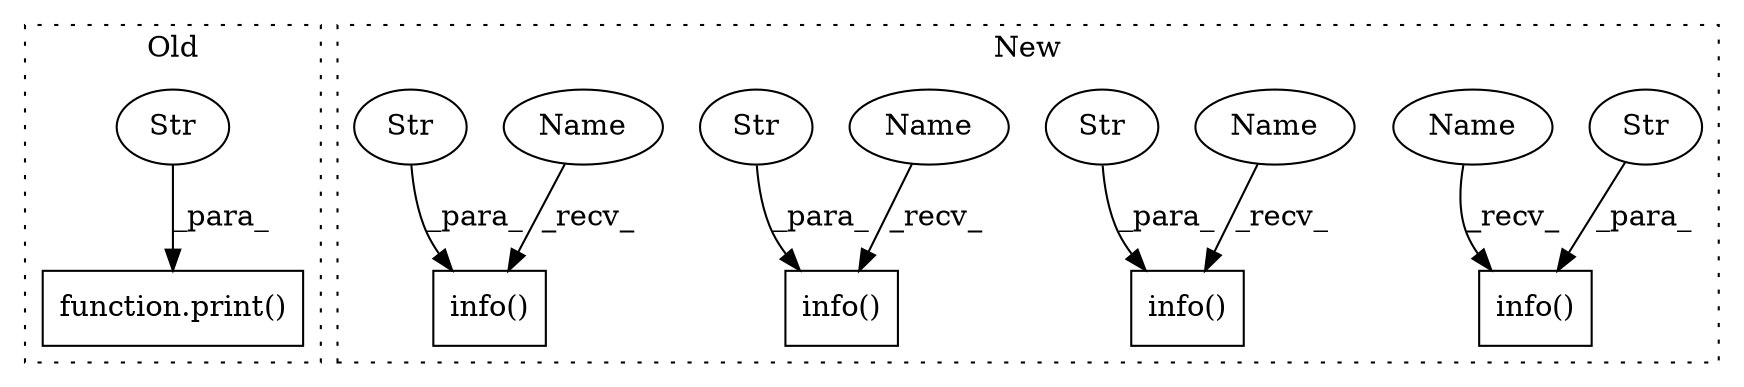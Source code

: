 digraph G {
subgraph cluster0 {
1 [label="function.print()" a="75" s="3548,3596" l="6,1" shape="box"];
3 [label="Str" a="66" s="3554" l="42" shape="ellipse"];
label = "Old";
style="dotted";
}
subgraph cluster1 {
2 [label="info()" a="75" s="3677,3761" l="22,1" shape="box"];
4 [label="Str" a="66" s="3699" l="29" shape="ellipse"];
5 [label="info()" a="75" s="3771,3817" l="9,1" shape="box"];
6 [label="Str" a="66" s="3780" l="29" shape="ellipse"];
7 [label="info()" a="75" s="4186,4275" l="22,1" shape="box"];
8 [label="Str" a="66" s="4208" l="29" shape="ellipse"];
9 [label="info()" a="75" s="4085,4176" l="22,1" shape="box"];
10 [label="Str" a="66" s="4107" l="29" shape="ellipse"];
11 [label="Name" a="87" s="4186" l="3" shape="ellipse"];
12 [label="Name" a="87" s="3677" l="3" shape="ellipse"];
13 [label="Name" a="87" s="3771" l="3" shape="ellipse"];
14 [label="Name" a="87" s="4085" l="3" shape="ellipse"];
label = "New";
style="dotted";
}
3 -> 1 [label="_para_"];
4 -> 2 [label="_para_"];
6 -> 5 [label="_para_"];
8 -> 7 [label="_para_"];
10 -> 9 [label="_para_"];
11 -> 7 [label="_recv_"];
12 -> 2 [label="_recv_"];
13 -> 5 [label="_recv_"];
14 -> 9 [label="_recv_"];
}